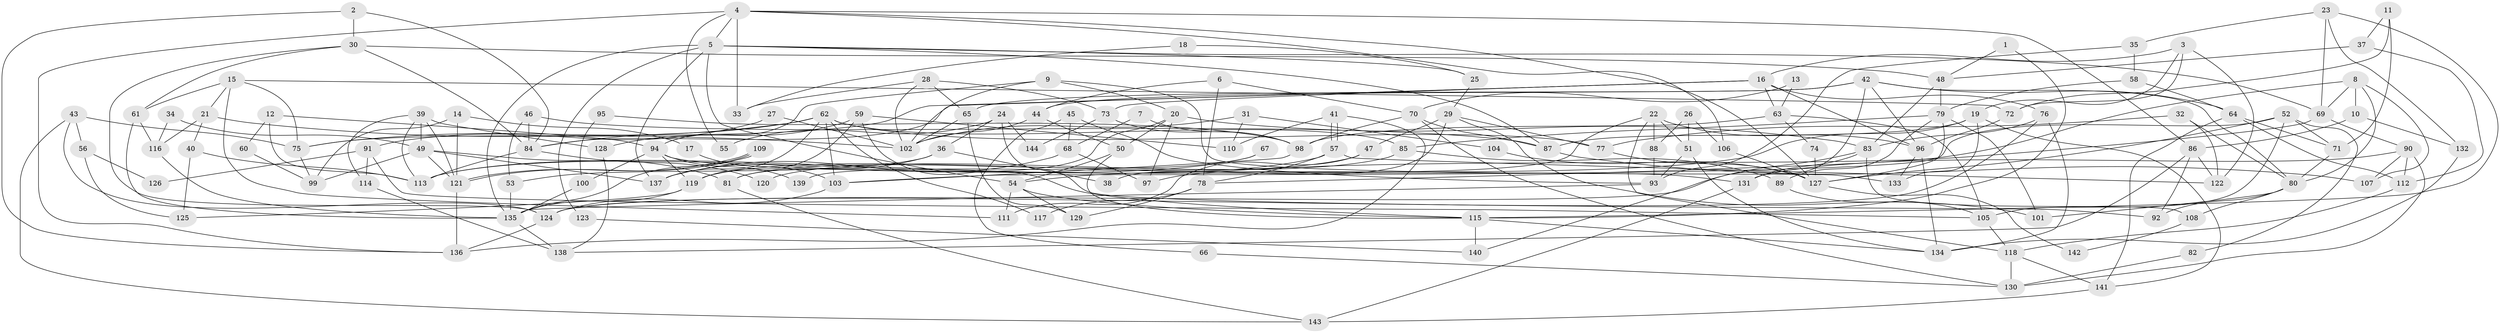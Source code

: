 // Generated by graph-tools (version 1.1) at 2025/50/03/09/25 03:50:02]
// undirected, 144 vertices, 288 edges
graph export_dot {
graph [start="1"]
  node [color=gray90,style=filled];
  1;
  2;
  3;
  4;
  5;
  6;
  7;
  8;
  9;
  10;
  11;
  12;
  13;
  14;
  15;
  16;
  17;
  18;
  19;
  20;
  21;
  22;
  23;
  24;
  25;
  26;
  27;
  28;
  29;
  30;
  31;
  32;
  33;
  34;
  35;
  36;
  37;
  38;
  39;
  40;
  41;
  42;
  43;
  44;
  45;
  46;
  47;
  48;
  49;
  50;
  51;
  52;
  53;
  54;
  55;
  56;
  57;
  58;
  59;
  60;
  61;
  62;
  63;
  64;
  65;
  66;
  67;
  68;
  69;
  70;
  71;
  72;
  73;
  74;
  75;
  76;
  77;
  78;
  79;
  80;
  81;
  82;
  83;
  84;
  85;
  86;
  87;
  88;
  89;
  90;
  91;
  92;
  93;
  94;
  95;
  96;
  97;
  98;
  99;
  100;
  101;
  102;
  103;
  104;
  105;
  106;
  107;
  108;
  109;
  110;
  111;
  112;
  113;
  114;
  115;
  116;
  117;
  118;
  119;
  120;
  121;
  122;
  123;
  124;
  125;
  126;
  127;
  128;
  129;
  130;
  131;
  132;
  133;
  134;
  135;
  136;
  137;
  138;
  139;
  140;
  141;
  142;
  143;
  144;
  1 -- 48;
  1 -- 115;
  2 -- 30;
  2 -- 136;
  2 -- 84;
  3 -- 72;
  3 -- 16;
  3 -- 19;
  3 -- 122;
  4 -- 86;
  4 -- 136;
  4 -- 5;
  4 -- 33;
  4 -- 55;
  4 -- 106;
  4 -- 127;
  5 -- 54;
  5 -- 25;
  5 -- 69;
  5 -- 87;
  5 -- 123;
  5 -- 135;
  5 -- 137;
  6 -- 44;
  6 -- 70;
  6 -- 78;
  7 -- 68;
  7 -- 98;
  8 -- 78;
  8 -- 80;
  8 -- 10;
  8 -- 69;
  8 -- 107;
  9 -- 133;
  9 -- 20;
  9 -- 94;
  9 -- 102;
  10 -- 86;
  10 -- 132;
  11 -- 37;
  11 -- 71;
  11 -- 72;
  12 -- 94;
  12 -- 113;
  12 -- 60;
  13 -- 70;
  13 -- 63;
  14 -- 121;
  14 -- 99;
  14 -- 17;
  15 -- 72;
  15 -- 21;
  15 -- 61;
  15 -- 75;
  15 -- 111;
  16 -- 76;
  16 -- 84;
  16 -- 63;
  16 -- 73;
  16 -- 75;
  16 -- 96;
  17 -- 103;
  18 -- 33;
  18 -- 25;
  19 -- 141;
  19 -- 54;
  19 -- 87;
  19 -- 133;
  20 -- 83;
  20 -- 50;
  20 -- 81;
  20 -- 97;
  21 -- 116;
  21 -- 102;
  21 -- 40;
  22 -- 118;
  22 -- 88;
  22 -- 51;
  22 -- 96;
  22 -- 139;
  23 -- 132;
  23 -- 69;
  23 -- 35;
  23 -- 115;
  24 -- 36;
  24 -- 92;
  24 -- 55;
  24 -- 144;
  25 -- 29;
  26 -- 106;
  26 -- 51;
  26 -- 88;
  27 -- 91;
  27 -- 102;
  28 -- 102;
  28 -- 73;
  28 -- 33;
  28 -- 65;
  29 -- 47;
  29 -- 77;
  29 -- 38;
  29 -- 101;
  30 -- 84;
  30 -- 124;
  30 -- 48;
  30 -- 61;
  31 -- 110;
  31 -- 102;
  31 -- 104;
  32 -- 77;
  32 -- 122;
  32 -- 80;
  34 -- 49;
  34 -- 116;
  35 -- 93;
  35 -- 58;
  36 -- 53;
  36 -- 137;
  36 -- 38;
  37 -- 112;
  37 -- 48;
  39 -- 113;
  39 -- 121;
  39 -- 49;
  39 -- 114;
  39 -- 128;
  40 -- 113;
  40 -- 125;
  41 -- 57;
  41 -- 57;
  41 -- 136;
  41 -- 110;
  42 -- 96;
  42 -- 80;
  42 -- 44;
  42 -- 64;
  42 -- 65;
  42 -- 140;
  43 -- 124;
  43 -- 75;
  43 -- 56;
  43 -- 143;
  44 -- 102;
  44 -- 50;
  45 -- 68;
  45 -- 93;
  45 -- 66;
  46 -- 87;
  46 -- 84;
  46 -- 53;
  47 -- 119;
  47 -- 111;
  48 -- 79;
  48 -- 83;
  49 -- 81;
  49 -- 99;
  49 -- 121;
  49 -- 137;
  50 -- 54;
  50 -- 115;
  51 -- 134;
  51 -- 93;
  52 -- 71;
  52 -- 105;
  52 -- 82;
  52 -- 103;
  52 -- 127;
  53 -- 135;
  54 -- 115;
  54 -- 111;
  54 -- 129;
  56 -- 125;
  56 -- 126;
  57 -- 78;
  57 -- 113;
  57 -- 122;
  58 -- 64;
  58 -- 79;
  59 -- 115;
  59 -- 119;
  59 -- 110;
  59 -- 128;
  60 -- 99;
  61 -- 116;
  61 -- 135;
  62 -- 75;
  62 -- 137;
  62 -- 77;
  62 -- 84;
  62 -- 85;
  62 -- 103;
  62 -- 117;
  63 -- 105;
  63 -- 74;
  63 -- 98;
  64 -- 141;
  64 -- 71;
  64 -- 112;
  65 -- 102;
  65 -- 129;
  66 -- 130;
  67 -- 113;
  67 -- 81;
  68 -- 137;
  68 -- 97;
  69 -- 90;
  69 -- 97;
  70 -- 98;
  70 -- 87;
  70 -- 130;
  71 -- 80;
  72 -- 96;
  73 -- 98;
  73 -- 144;
  74 -- 127;
  75 -- 99;
  76 -- 124;
  76 -- 134;
  76 -- 83;
  77 -- 127;
  78 -- 129;
  78 -- 117;
  79 -- 127;
  79 -- 85;
  79 -- 89;
  79 -- 101;
  80 -- 101;
  80 -- 92;
  80 -- 108;
  81 -- 143;
  82 -- 130;
  83 -- 108;
  83 -- 124;
  83 -- 131;
  84 -- 113;
  84 -- 120;
  85 -- 89;
  85 -- 120;
  86 -- 138;
  86 -- 122;
  86 -- 92;
  87 -- 107;
  88 -- 93;
  89 -- 105;
  90 -- 107;
  90 -- 112;
  90 -- 130;
  90 -- 131;
  91 -- 114;
  91 -- 105;
  91 -- 126;
  93 -- 135;
  94 -- 131;
  94 -- 100;
  94 -- 119;
  94 -- 139;
  95 -- 98;
  95 -- 100;
  96 -- 133;
  96 -- 134;
  98 -- 103;
  100 -- 135;
  103 -- 124;
  104 -- 127;
  105 -- 118;
  106 -- 127;
  108 -- 142;
  109 -- 121;
  109 -- 121;
  109 -- 135;
  112 -- 118;
  114 -- 138;
  115 -- 134;
  115 -- 140;
  116 -- 135;
  118 -- 130;
  118 -- 141;
  119 -- 135;
  119 -- 125;
  121 -- 136;
  123 -- 140;
  124 -- 136;
  127 -- 142;
  128 -- 138;
  131 -- 143;
  132 -- 134;
  135 -- 138;
  141 -- 143;
}
